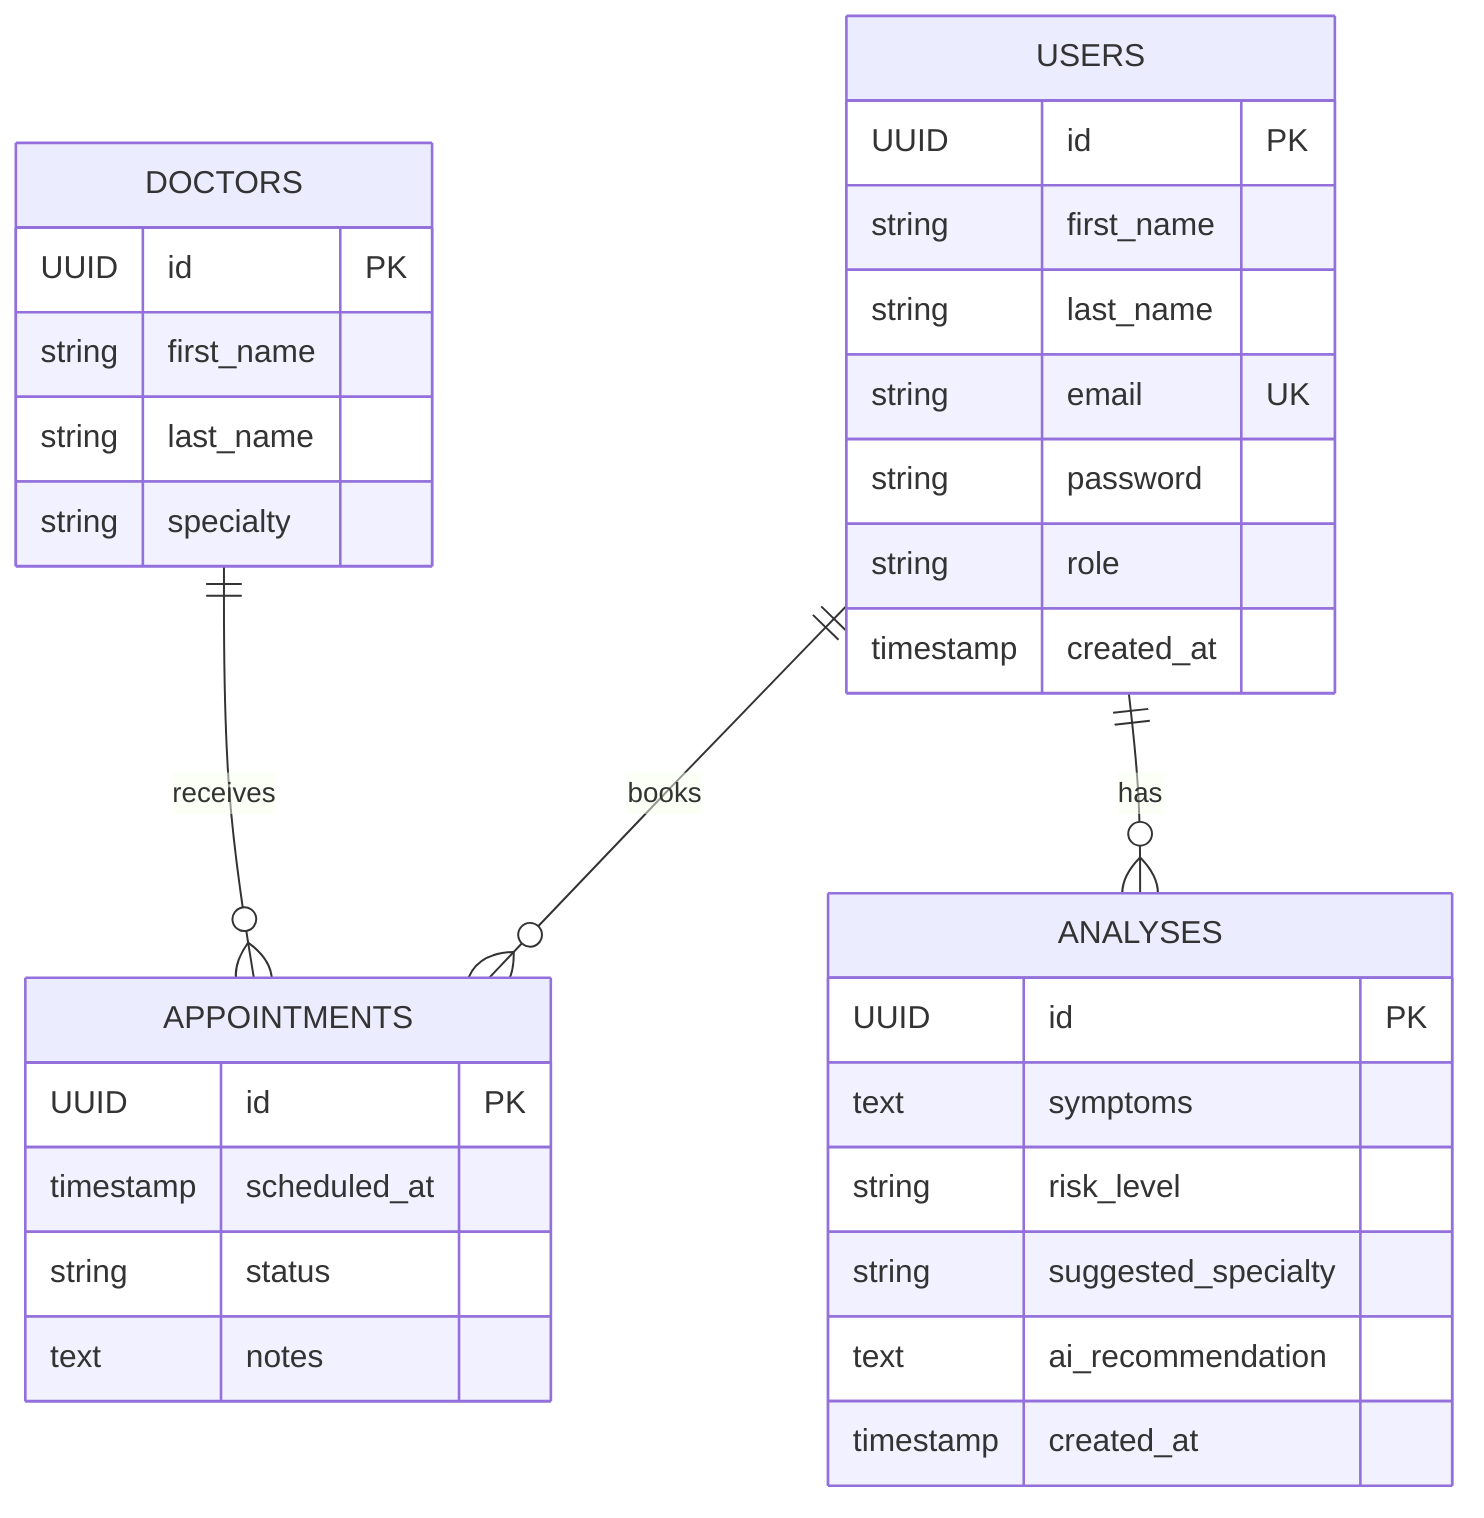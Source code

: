 erDiagram
  USERS {
    UUID id PK
    string first_name
    string last_name
    string email UK
    string password
    string role
    timestamp created_at
  }
  DOCTORS {
    UUID id PK
    string first_name
    string last_name
    string specialty
  }
  APPOINTMENTS {
    UUID id PK
    timestamp scheduled_at
    string status
    text notes
  }
  ANALYSES {
    UUID id PK
    text symptoms
    string risk_level
    string suggested_specialty
    text ai_recommendation
    timestamp created_at
  }

  USERS ||--o{ APPOINTMENTS : books
  DOCTORS ||--o{ APPOINTMENTS : receives
  USERS ||--o{ ANALYSES : has